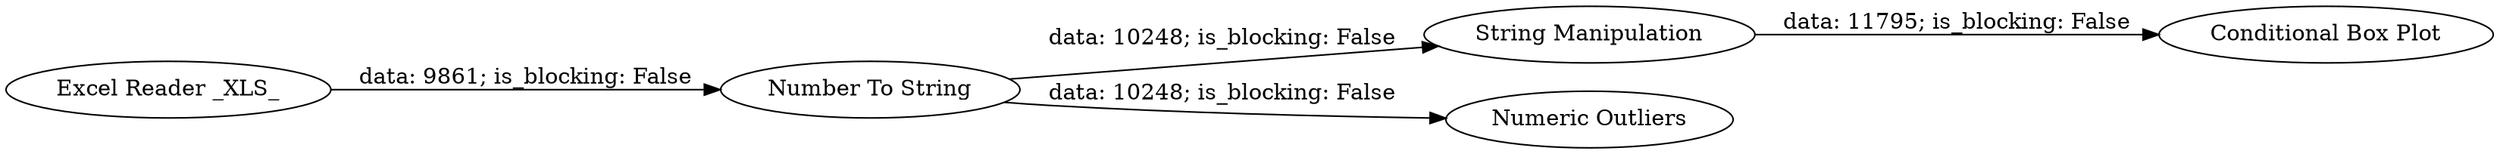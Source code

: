 digraph {
	"-2309788476725943236_9" [label="Conditional Box Plot"]
	"-2309788476725943236_12" [label="String Manipulation"]
	"-2309788476725943236_10" [label="Numeric Outliers"]
	"-2309788476725943236_6" [label="Excel Reader _XLS_"]
	"-2309788476725943236_11" [label="Number To String"]
	"-2309788476725943236_6" -> "-2309788476725943236_11" [label="data: 9861; is_blocking: False"]
	"-2309788476725943236_11" -> "-2309788476725943236_12" [label="data: 10248; is_blocking: False"]
	"-2309788476725943236_12" -> "-2309788476725943236_9" [label="data: 11795; is_blocking: False"]
	"-2309788476725943236_11" -> "-2309788476725943236_10" [label="data: 10248; is_blocking: False"]
	rankdir=LR
}
